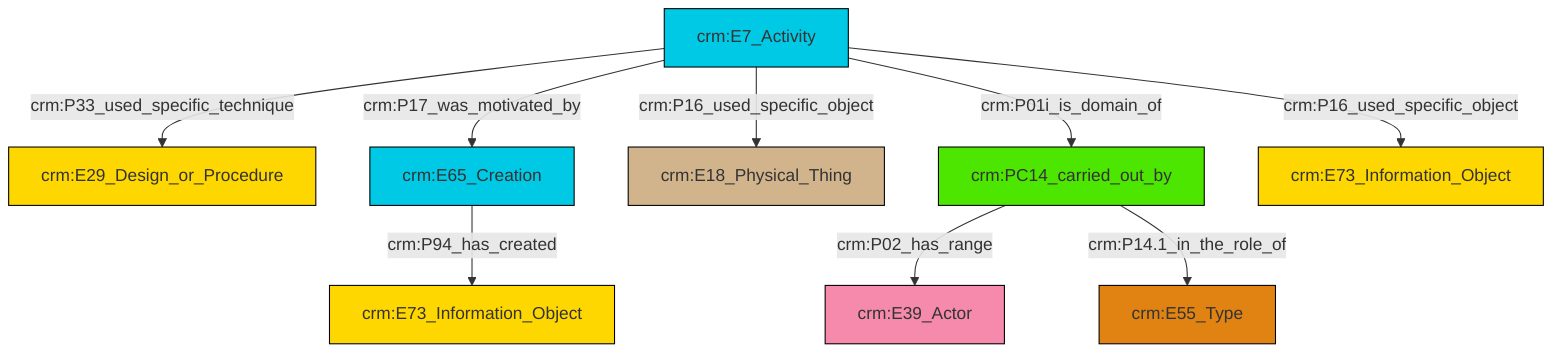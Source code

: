 graph TD
classDef Literal fill:#f2f2f2,stroke:#000000;
classDef CRM_Entity fill:#FFFFFF,stroke:#000000;
classDef Temporal_Entity fill:#00C9E6, stroke:#000000;
classDef Type fill:#E18312, stroke:#000000;
classDef Time-Span fill:#2C9C91, stroke:#000000;
classDef Appellation fill:#FFEB7F, stroke:#000000;
classDef Place fill:#008836, stroke:#000000;
classDef Persistent_Item fill:#B266B2, stroke:#000000;
classDef Conceptual_Object fill:#FFD700, stroke:#000000;
classDef Physical_Thing fill:#D2B48C, stroke:#000000;
classDef Actor fill:#f58aad, stroke:#000000;
classDef PC_Classes fill:#4ce600, stroke:#000000;
classDef Multi fill:#cccccc,stroke:#000000;

0["crm:E7_Activity"]:::Temporal_Entity -->|crm:P33_used_specific_technique| 1["crm:E29_Design_or_Procedure"]:::Conceptual_Object
2["crm:PC14_carried_out_by"]:::PC_Classes -->|crm:P02_has_range| 3["crm:E39_Actor"]:::Actor
0["crm:E7_Activity"]:::Temporal_Entity -->|crm:P17_was_motivated_by| 7["crm:E65_Creation"]:::Temporal_Entity
0["crm:E7_Activity"]:::Temporal_Entity -->|crm:P16_used_specific_object| 4["crm:E18_Physical_Thing"]:::Physical_Thing
0["crm:E7_Activity"]:::Temporal_Entity -->|crm:P01i_is_domain_of| 2["crm:PC14_carried_out_by"]:::PC_Classes
7["crm:E65_Creation"]:::Temporal_Entity -->|crm:P94_has_created| 10["crm:E73_Information_Object"]:::Conceptual_Object
0["crm:E7_Activity"]:::Temporal_Entity -->|crm:P16_used_specific_object| 14["crm:E73_Information_Object"]:::Conceptual_Object
2["crm:PC14_carried_out_by"]:::PC_Classes -->|crm:P14.1_in_the_role_of| 8["crm:E55_Type"]:::Type